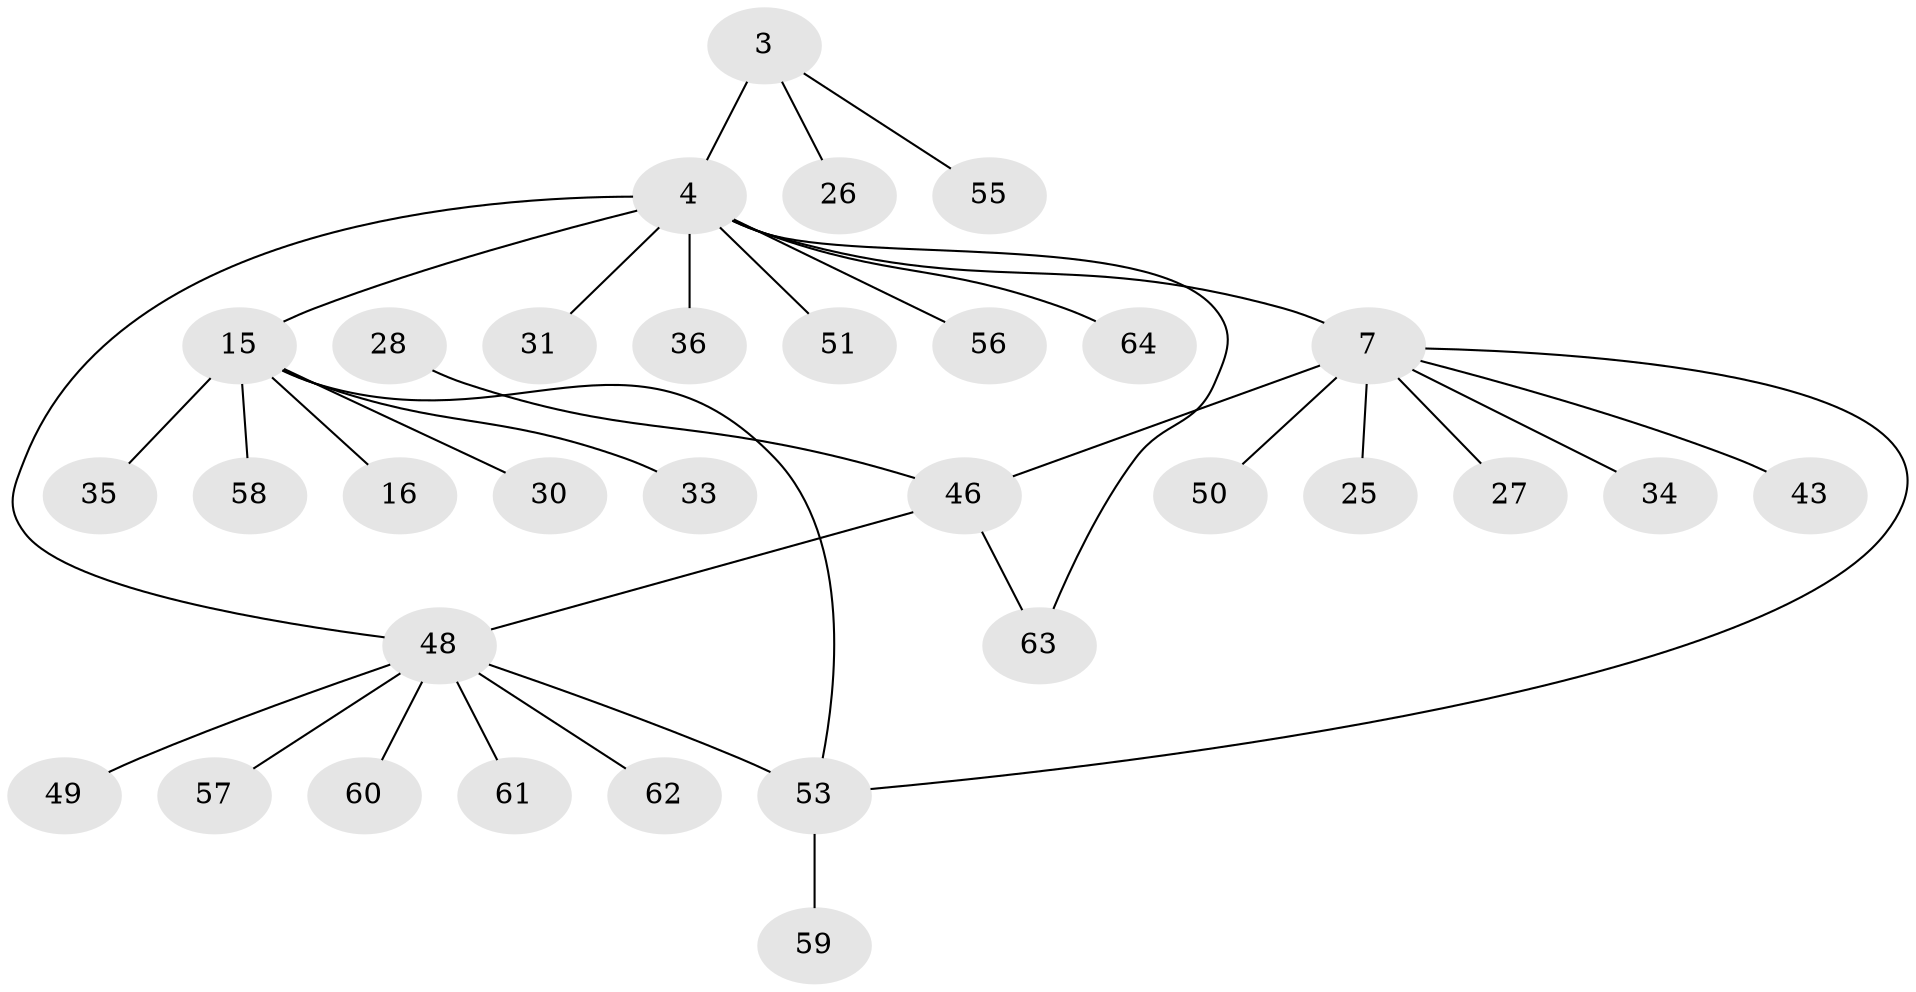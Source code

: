 // original degree distribution, {6: 0.046875, 4: 0.0625, 8: 0.015625, 3: 0.046875, 10: 0.03125, 5: 0.046875, 13: 0.015625, 1: 0.609375, 2: 0.125}
// Generated by graph-tools (version 1.1) at 2025/54/03/09/25 04:54:06]
// undirected, 32 vertices, 35 edges
graph export_dot {
graph [start="1"]
  node [color=gray90,style=filled];
  3;
  4 [super="+2"];
  7;
  15 [super="+14+6"];
  16;
  25;
  26 [super="+20"];
  27;
  28;
  30;
  31;
  33;
  34;
  35;
  36;
  43;
  46 [super="+9"];
  48 [super="+42"];
  49;
  50;
  51;
  53 [super="+47"];
  55 [super="+41"];
  56;
  57;
  58;
  59;
  60 [super="+19"];
  61 [super="+45"];
  62;
  63;
  64 [super="+52+54"];
  3 -- 4 [weight=2];
  3 -- 26;
  3 -- 55;
  4 -- 7 [weight=2];
  4 -- 36 [weight=2];
  4 -- 63;
  4 -- 15 [weight=3];
  4 -- 51;
  4 -- 56;
  4 -- 31;
  4 -- 64;
  4 -- 48 [weight=2];
  7 -- 25;
  7 -- 27;
  7 -- 34;
  7 -- 43;
  7 -- 50;
  7 -- 46 [weight=2];
  7 -- 53;
  15 -- 33;
  15 -- 16;
  15 -- 35;
  15 -- 58;
  15 -- 30;
  15 -- 53 [weight=2];
  28 -- 46;
  46 -- 63;
  46 -- 48 [weight=2];
  48 -- 49;
  48 -- 53;
  48 -- 57;
  48 -- 60;
  48 -- 61;
  48 -- 62;
  53 -- 59;
}
